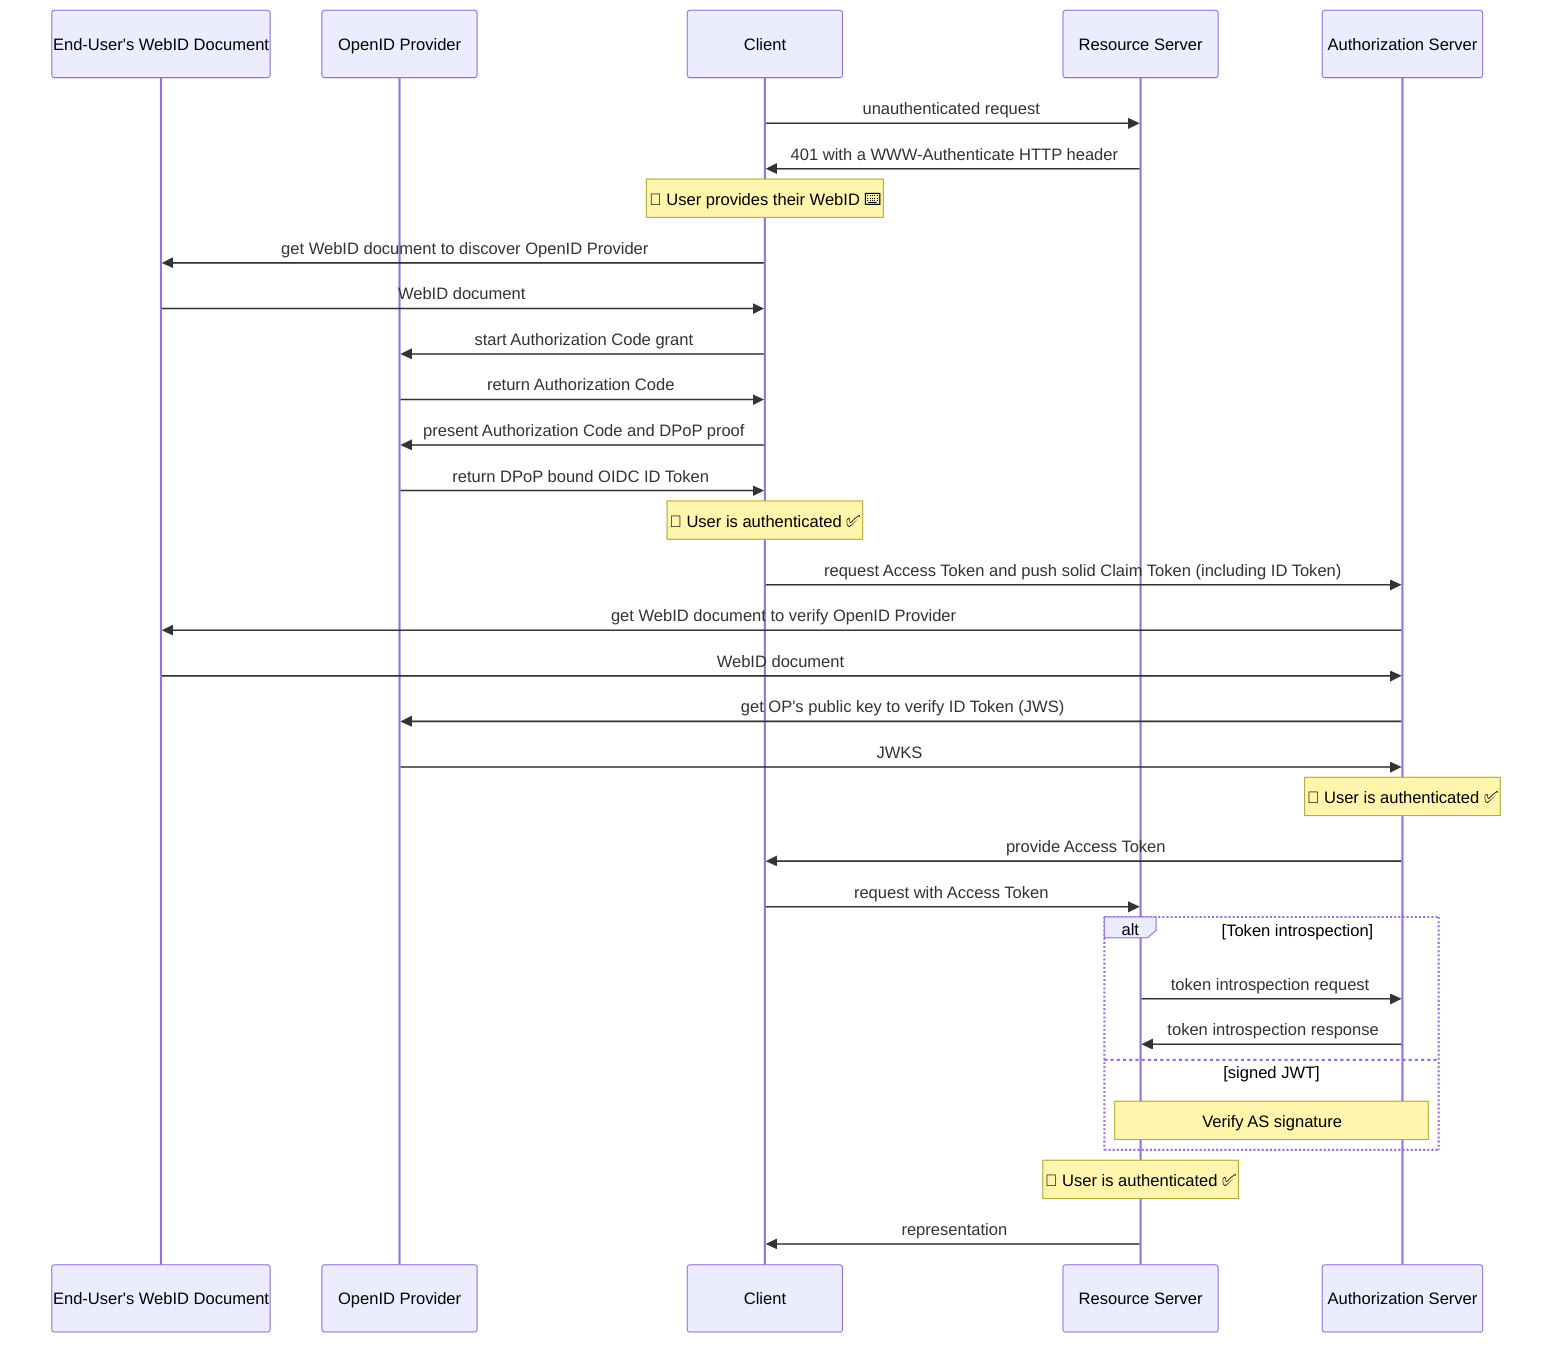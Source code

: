 sequenceDiagram
  participant WebID as End-User's WebID Document
  participant OP as OpenID Provider
  participant C as Client
  participant RS as Resource Server
  participant AS as Authorization Server
  C ->> RS: unauthenticated request
  RS ->> C: 401 with a WWW-Authenticate HTTP header
  Note over C: 👩 User provides their WebID ⌨️
  C ->> WebID: get WebID document to discover OpenID Provider
  WebID ->> C: WebID document
  C ->> OP: start Authorization Code grant
  OP ->> C: return Authorization Code
  C ->> OP: present Authorization Code and DPoP proof
  OP ->> C: return DPoP bound OIDC ID Token
  Note over C: 👩 User is authenticated ✅
  C ->> AS: request Access Token and push solid Claim Token (including ID Token)
  AS ->> WebID: get WebID document to verify OpenID Provider
  WebID ->> AS: WebID document
  AS ->> OP: get OP's public key to verify ID Token (JWS)
  OP ->> AS: JWKS
  Note over AS: 👩 User is authenticated ✅
  AS ->> C: provide Access Token
  C ->> RS: request with Access Token
  alt Token introspection
  RS ->> AS: token introspection request
  AS ->> RS: token introspection response
  else signed JWT
    Note over RS, AS: Verify AS signature
  end
  Note over RS: 👩 User is authenticated ✅
  RS ->> C: representation